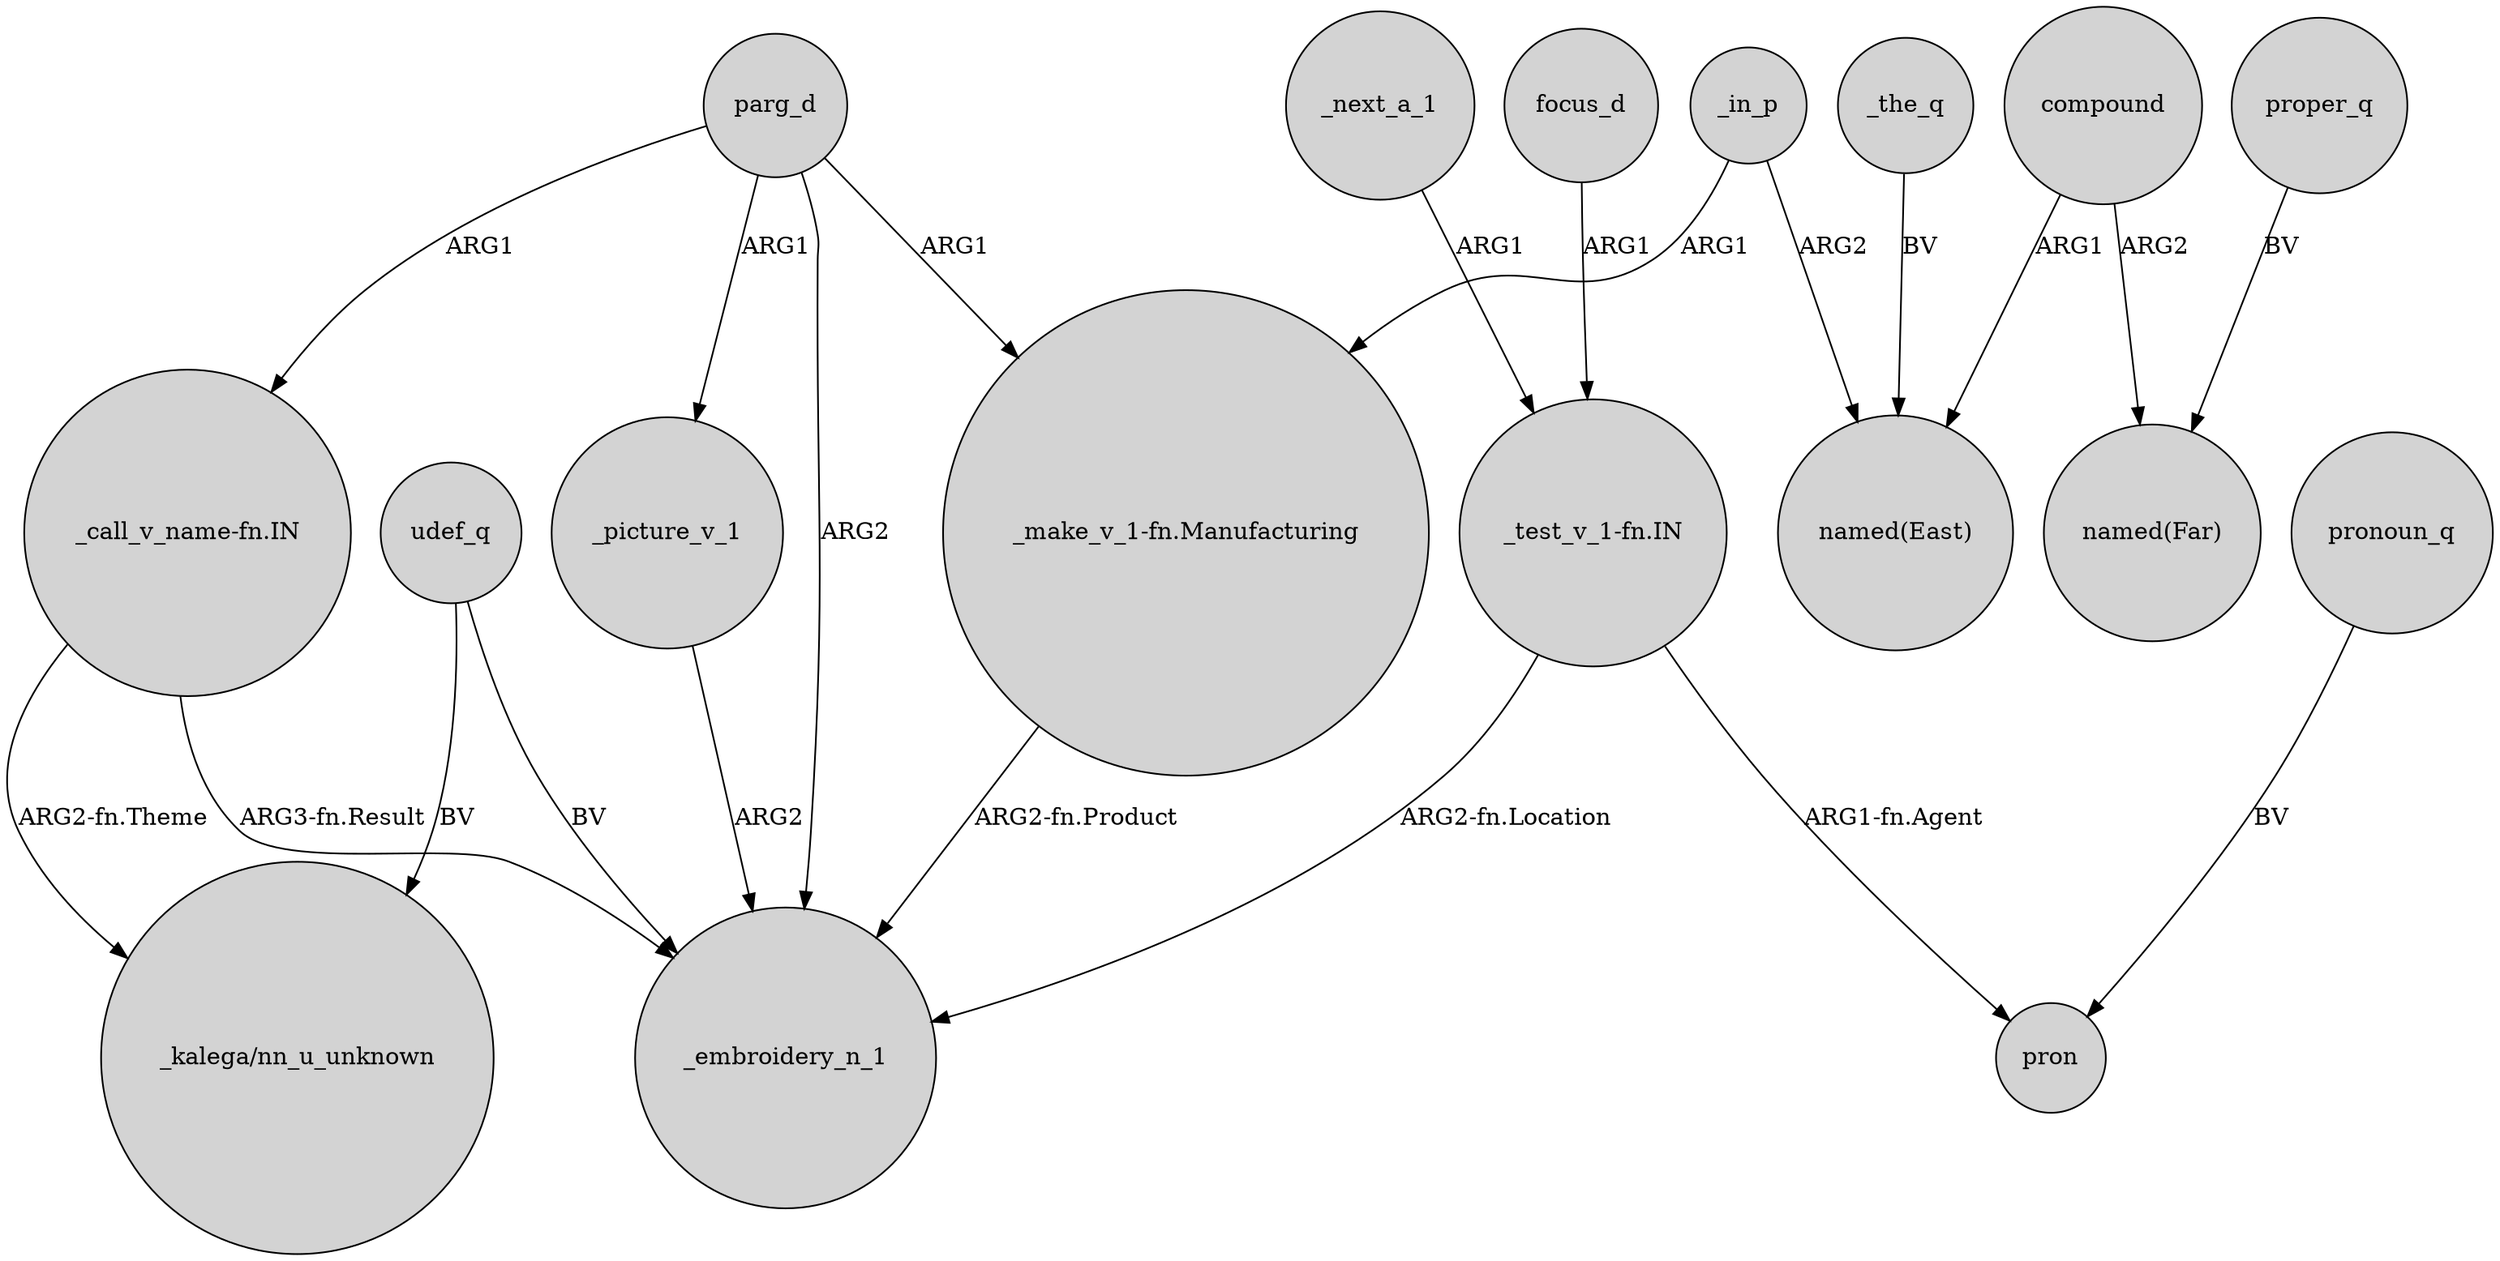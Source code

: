 digraph {
	node [shape=circle style=filled]
	_next_a_1 -> "_test_v_1-fn.IN" [label=ARG1]
	"_call_v_name-fn.IN" -> _embroidery_n_1 [label="ARG3-fn.Result"]
	_the_q -> "named(East)" [label=BV]
	_in_p -> "named(East)" [label=ARG2]
	"_make_v_1-fn.Manufacturing" -> _embroidery_n_1 [label="ARG2-fn.Product"]
	compound -> "named(Far)" [label=ARG2]
	parg_d -> "_make_v_1-fn.Manufacturing" [label=ARG1]
	focus_d -> "_test_v_1-fn.IN" [label=ARG1]
	udef_q -> _embroidery_n_1 [label=BV]
	parg_d -> "_call_v_name-fn.IN" [label=ARG1]
	pronoun_q -> pron [label=BV]
	"_test_v_1-fn.IN" -> _embroidery_n_1 [label="ARG2-fn.Location"]
	parg_d -> _picture_v_1 [label=ARG1]
	_picture_v_1 -> _embroidery_n_1 [label=ARG2]
	"_test_v_1-fn.IN" -> pron [label="ARG1-fn.Agent"]
	parg_d -> _embroidery_n_1 [label=ARG2]
	compound -> "named(East)" [label=ARG1]
	"_call_v_name-fn.IN" -> "_kalega/nn_u_unknown" [label="ARG2-fn.Theme"]
	proper_q -> "named(Far)" [label=BV]
	_in_p -> "_make_v_1-fn.Manufacturing" [label=ARG1]
	udef_q -> "_kalega/nn_u_unknown" [label=BV]
}
